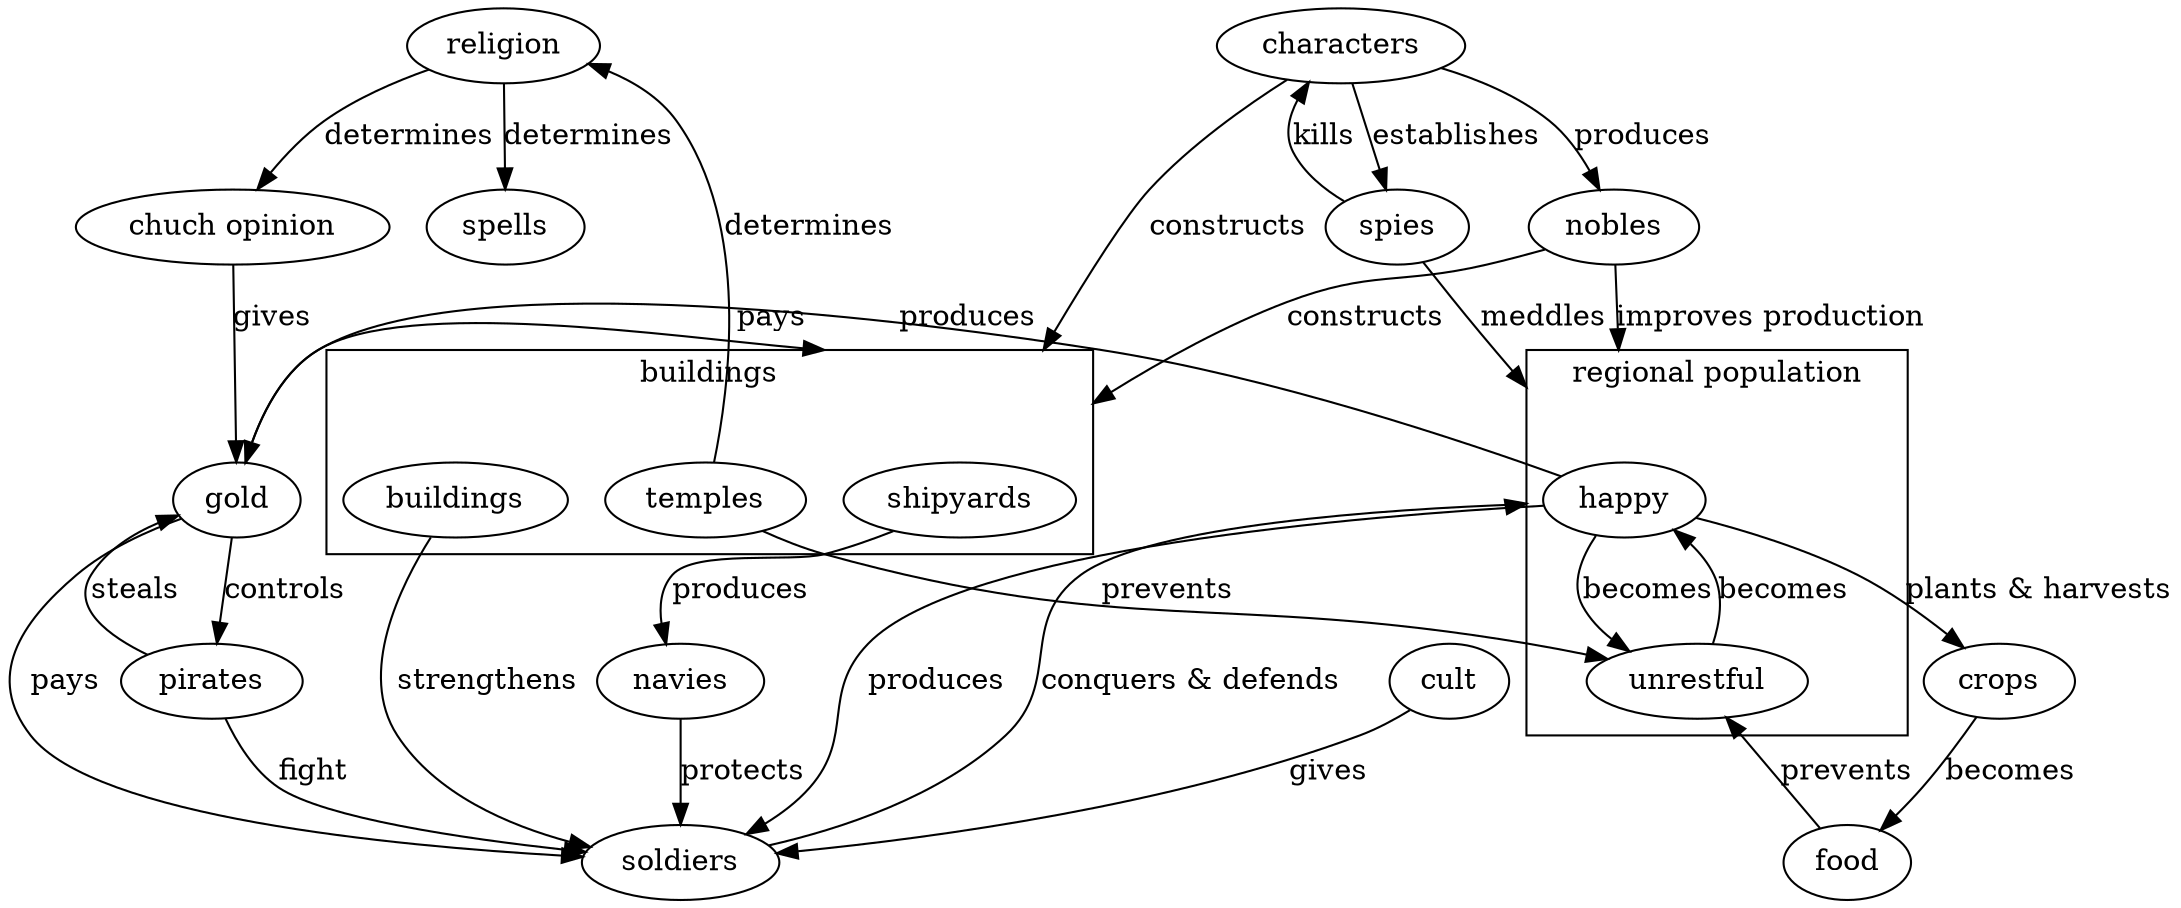 digraph {
	compound=true;
	subgraph cluster_population {
		label = "regional population";
		happy;
		unrestful;
	}
	happy -> unrestful [label="becomes"];
	unrestful -> happy [label="becomes"];
	happy -> gold [label="produces"];
	happy -> soldiers [label="produces"];
	gold -> soldiers [label="pays"];
	happy -> crops [label="plants & harvests"];
	crops -> food [label="becomes"];
	food -> unrestful [label="prevents"];
	soldiers -> happy [label="conquers & defends",lhead=cluster_population]; 
	subgraph cluster_buildings {
		label = "buildings";
		shipyards;
		temples;
		buildings;
	}
	buildings -> soldiers [label="strengthens"]
	shipyards -> navies [label="produces"]
	temples -> unrestful [label="prevents"];
	characters -> shipyards [label="constructs",lhead=cluster_buildings];
	nobles -> shipyards [label="constructs",lhead=cluster_buildings];
	nobles -> happy [label="improves production",lhead=cluster_population];
	gold -> shipyards [label="pays",lhead=cluster_buildings];
	navies -> soldiers [label="protects"]
	characters -> nobles [label="produces"]
	pirates -> gold [label="steals"]
	gold -> pirates [label="controls"]
	pirates -> soldiers [label="fight"]
	church [label="chuch opinion"]
	religion -> church [label="determines"]
	church -> gold [label="gives"]
	temples -> religion [label="determines"]
	cult -> soldiers [label="gives"]
	characters -> spies [label="establishes"]
	spies -> characters [label="kills"]
	spies -> happy [label="meddles",lhead=cluster_population]
	religion -> spells [label="determines"]
}
